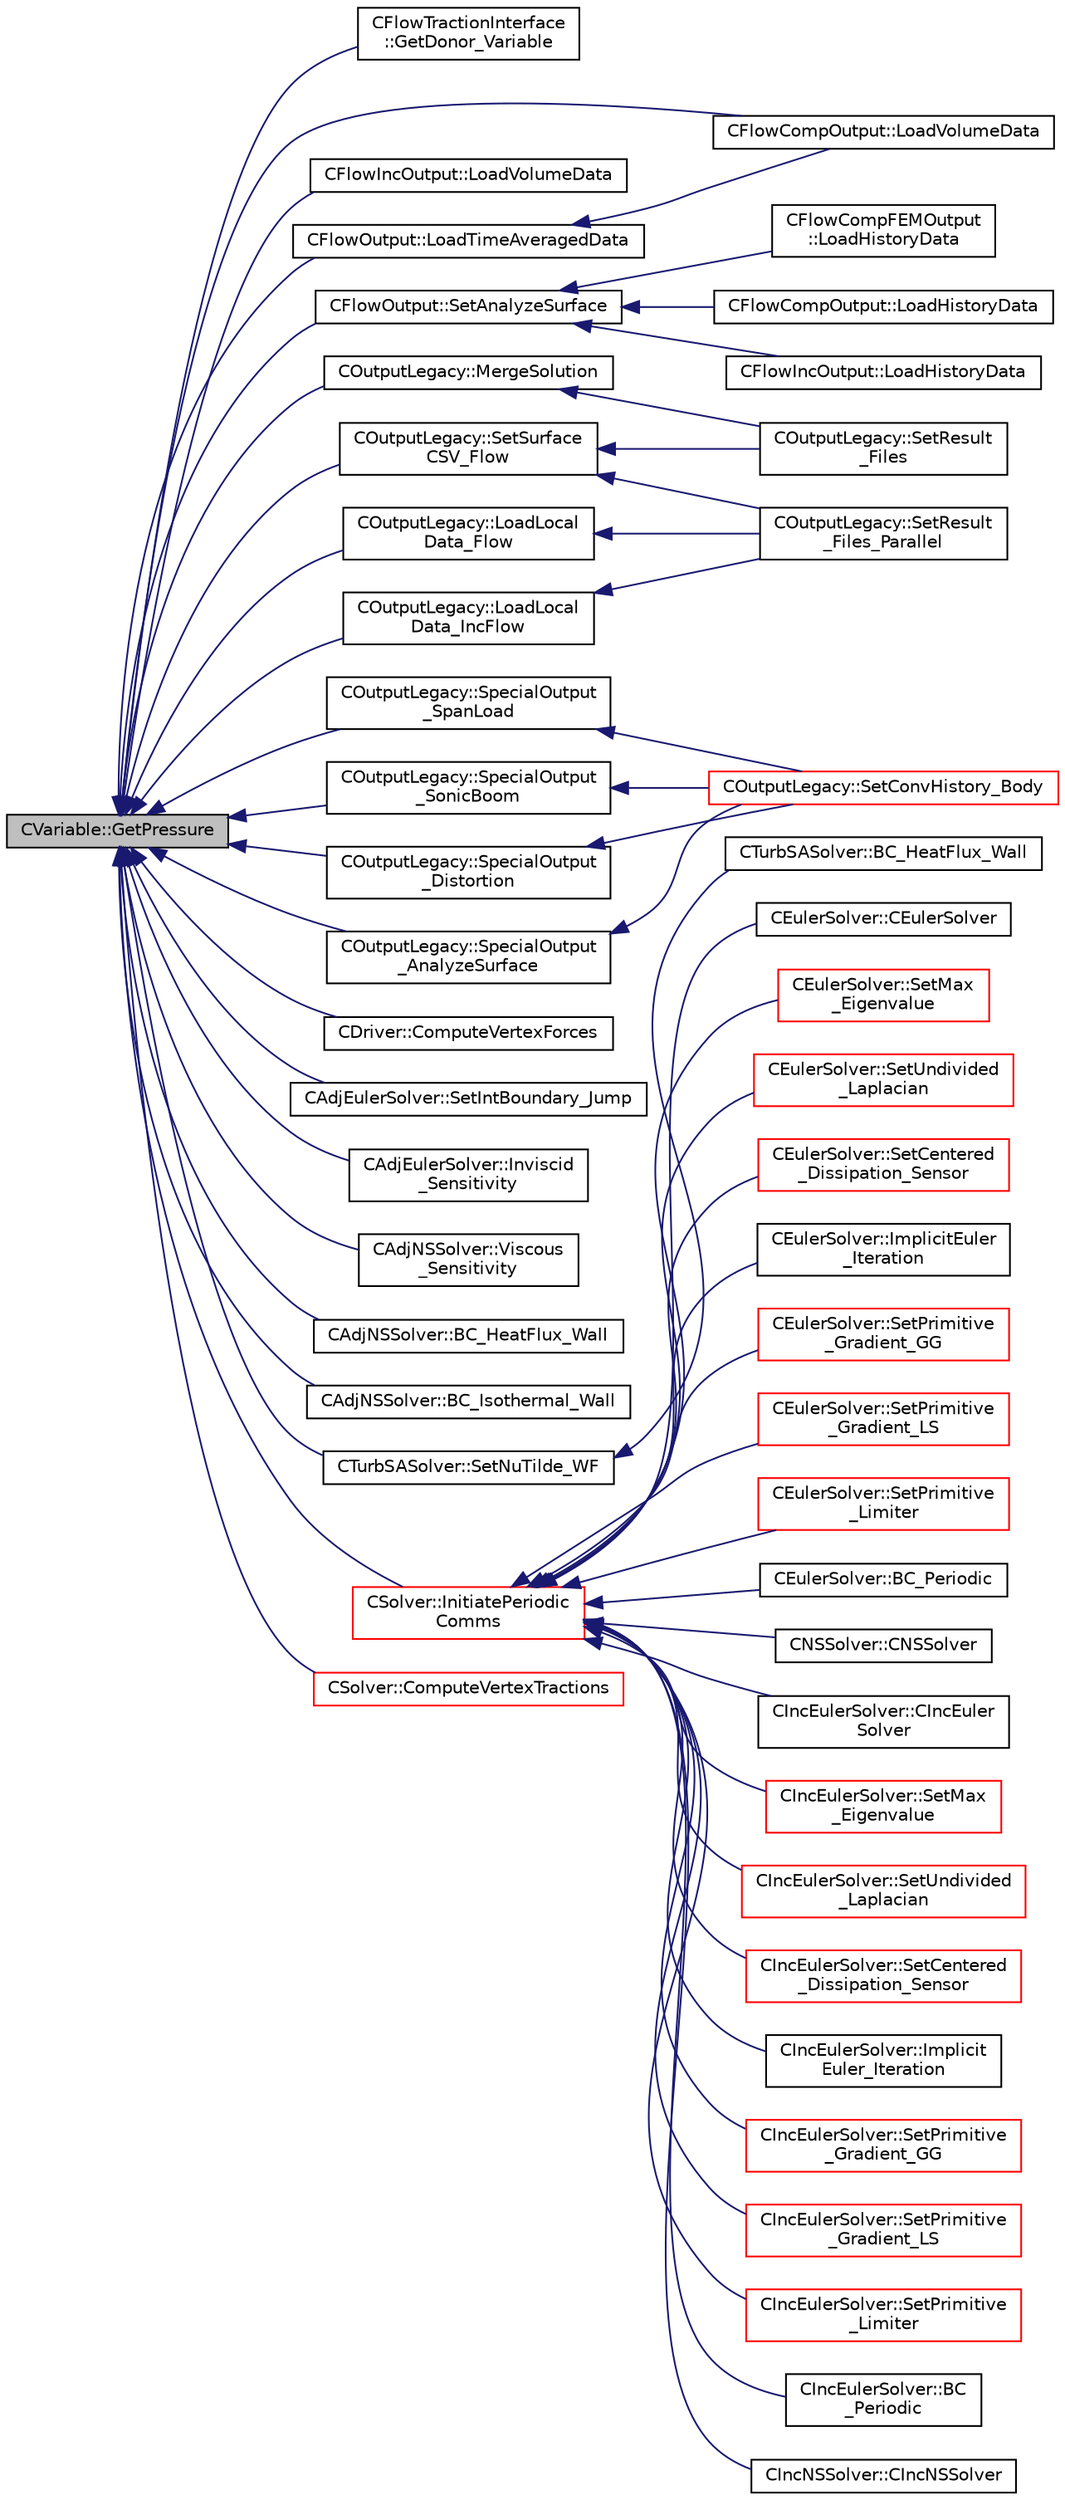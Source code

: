 digraph "CVariable::GetPressure"
{
  edge [fontname="Helvetica",fontsize="10",labelfontname="Helvetica",labelfontsize="10"];
  node [fontname="Helvetica",fontsize="10",shape=record];
  rankdir="LR";
  Node1893 [label="CVariable::GetPressure",height=0.2,width=0.4,color="black", fillcolor="grey75", style="filled", fontcolor="black"];
  Node1893 -> Node1894 [dir="back",color="midnightblue",fontsize="10",style="solid",fontname="Helvetica"];
  Node1894 [label="CFlowTractionInterface\l::GetDonor_Variable",height=0.2,width=0.4,color="black", fillcolor="white", style="filled",URL="$class_c_flow_traction_interface.html#a7c3fc88326404bd3570286e722429fbc",tooltip="Retrieve the variable that will be sent from donor mesh to target mesh. "];
  Node1893 -> Node1895 [dir="back",color="midnightblue",fontsize="10",style="solid",fontname="Helvetica"];
  Node1895 [label="CFlowCompOutput::LoadVolumeData",height=0.2,width=0.4,color="black", fillcolor="white", style="filled",URL="$class_c_flow_comp_output.html#a4dbb2657e6ea72800af13ddf08789276",tooltip="Set the values of the volume output fields for a point. "];
  Node1893 -> Node1896 [dir="back",color="midnightblue",fontsize="10",style="solid",fontname="Helvetica"];
  Node1896 [label="CFlowIncOutput::LoadVolumeData",height=0.2,width=0.4,color="black", fillcolor="white", style="filled",URL="$class_c_flow_inc_output.html#a72e2584bbcbcf7e3a94dae5344953f08",tooltip="Set the values of the volume output fields for a point. "];
  Node1893 -> Node1897 [dir="back",color="midnightblue",fontsize="10",style="solid",fontname="Helvetica"];
  Node1897 [label="CFlowOutput::SetAnalyzeSurface",height=0.2,width=0.4,color="black", fillcolor="white", style="filled",URL="$class_c_flow_output.html#a3fce259b2fe0a624a311ef889f9ab36c",tooltip="Set flow surface output field values. "];
  Node1897 -> Node1898 [dir="back",color="midnightblue",fontsize="10",style="solid",fontname="Helvetica"];
  Node1898 [label="CFlowCompFEMOutput\l::LoadHistoryData",height=0.2,width=0.4,color="black", fillcolor="white", style="filled",URL="$class_c_flow_comp_f_e_m_output.html#a0a4561b8ab0dffd1052f884062fd9710",tooltip="Load the history output field values. "];
  Node1897 -> Node1899 [dir="back",color="midnightblue",fontsize="10",style="solid",fontname="Helvetica"];
  Node1899 [label="CFlowCompOutput::LoadHistoryData",height=0.2,width=0.4,color="black", fillcolor="white", style="filled",URL="$class_c_flow_comp_output.html#a393cb19a691990ee6e88f844eccc79ed",tooltip="Load the history output field values. "];
  Node1897 -> Node1900 [dir="back",color="midnightblue",fontsize="10",style="solid",fontname="Helvetica"];
  Node1900 [label="CFlowIncOutput::LoadHistoryData",height=0.2,width=0.4,color="black", fillcolor="white", style="filled",URL="$class_c_flow_inc_output.html#a466112efa2e3a89cdd2456701a0480b5",tooltip="Load the history output field values. "];
  Node1893 -> Node1901 [dir="back",color="midnightblue",fontsize="10",style="solid",fontname="Helvetica"];
  Node1901 [label="CFlowOutput::LoadTimeAveragedData",height=0.2,width=0.4,color="black", fillcolor="white", style="filled",URL="$class_c_flow_output.html#a06e1e2ea379be0a263729736b2108d7c",tooltip="Load the time averaged output fields. "];
  Node1901 -> Node1895 [dir="back",color="midnightblue",fontsize="10",style="solid",fontname="Helvetica"];
  Node1893 -> Node1902 [dir="back",color="midnightblue",fontsize="10",style="solid",fontname="Helvetica"];
  Node1902 [label="COutputLegacy::SetSurface\lCSV_Flow",height=0.2,width=0.4,color="black", fillcolor="white", style="filled",URL="$class_c_output_legacy.html#a65b3ab316365014ae51d9260c26ea91d",tooltip="Create and write the file with the flow coefficient on the surface. "];
  Node1902 -> Node1903 [dir="back",color="midnightblue",fontsize="10",style="solid",fontname="Helvetica"];
  Node1903 [label="COutputLegacy::SetResult\l_Files",height=0.2,width=0.4,color="black", fillcolor="white", style="filled",URL="$class_c_output_legacy.html#aa817439538e8cf82f82acbfa0bf7e735",tooltip="Writes and organizes the all the output files, except the history one, for serial computations..."];
  Node1902 -> Node1904 [dir="back",color="midnightblue",fontsize="10",style="solid",fontname="Helvetica"];
  Node1904 [label="COutputLegacy::SetResult\l_Files_Parallel",height=0.2,width=0.4,color="black", fillcolor="white", style="filled",URL="$class_c_output_legacy.html#a9e7832982d8237df4df455b027fd203b",tooltip="Writes and organizes the all the output files, except the history one, for parallel computations..."];
  Node1893 -> Node1905 [dir="back",color="midnightblue",fontsize="10",style="solid",fontname="Helvetica"];
  Node1905 [label="COutputLegacy::MergeSolution",height=0.2,width=0.4,color="black", fillcolor="white", style="filled",URL="$class_c_output_legacy.html#af30cc9d6a1d32da2af7043901a5914cf",tooltip="Merge the solution into a data structure used for output file writing. "];
  Node1905 -> Node1903 [dir="back",color="midnightblue",fontsize="10",style="solid",fontname="Helvetica"];
  Node1893 -> Node1906 [dir="back",color="midnightblue",fontsize="10",style="solid",fontname="Helvetica"];
  Node1906 [label="COutputLegacy::SpecialOutput\l_SpanLoad",height=0.2,width=0.4,color="black", fillcolor="white", style="filled",URL="$class_c_output_legacy.html#a8772390855e98cb1b90e6b835d2532de",tooltip="Writes forces at different sections. "];
  Node1906 -> Node1907 [dir="back",color="midnightblue",fontsize="10",style="solid",fontname="Helvetica"];
  Node1907 [label="COutputLegacy::SetConvHistory_Body",height=0.2,width=0.4,color="red", fillcolor="white", style="filled",URL="$class_c_output_legacy.html#a217cc0d778a3828499189a9debee47c6",tooltip="Write the history file and the convergence on the screen for serial computations. ..."];
  Node1893 -> Node1913 [dir="back",color="midnightblue",fontsize="10",style="solid",fontname="Helvetica"];
  Node1913 [label="COutputLegacy::SpecialOutput\l_SonicBoom",height=0.2,width=0.4,color="black", fillcolor="white", style="filled",URL="$class_c_output_legacy.html#a7715a86b070f2dcadd358250e470dac2",tooltip="Writes equivalent area. "];
  Node1913 -> Node1907 [dir="back",color="midnightblue",fontsize="10",style="solid",fontname="Helvetica"];
  Node1893 -> Node1914 [dir="back",color="midnightblue",fontsize="10",style="solid",fontname="Helvetica"];
  Node1914 [label="COutputLegacy::SpecialOutput\l_Distortion",height=0.2,width=0.4,color="black", fillcolor="white", style="filled",URL="$class_c_output_legacy.html#ae4824d60ecd7d71e592f259e8824e0ae",tooltip="Create and write the file with the flow coefficient on the surface. "];
  Node1914 -> Node1907 [dir="back",color="midnightblue",fontsize="10",style="solid",fontname="Helvetica"];
  Node1893 -> Node1915 [dir="back",color="midnightblue",fontsize="10",style="solid",fontname="Helvetica"];
  Node1915 [label="COutputLegacy::LoadLocal\lData_Flow",height=0.2,width=0.4,color="black", fillcolor="white", style="filled",URL="$class_c_output_legacy.html#a83e5de863b29fe3a222074d93d696d57",tooltip="Load the desired solution data into a structure used for parallel reordering and output file writing ..."];
  Node1915 -> Node1904 [dir="back",color="midnightblue",fontsize="10",style="solid",fontname="Helvetica"];
  Node1893 -> Node1916 [dir="back",color="midnightblue",fontsize="10",style="solid",fontname="Helvetica"];
  Node1916 [label="COutputLegacy::LoadLocal\lData_IncFlow",height=0.2,width=0.4,color="black", fillcolor="white", style="filled",URL="$class_c_output_legacy.html#a2d955089c8894a2eb795970f06e7900d",tooltip="Load the desired solution data into a structure used for parallel reordering and output file writing ..."];
  Node1916 -> Node1904 [dir="back",color="midnightblue",fontsize="10",style="solid",fontname="Helvetica"];
  Node1893 -> Node1917 [dir="back",color="midnightblue",fontsize="10",style="solid",fontname="Helvetica"];
  Node1917 [label="COutputLegacy::SpecialOutput\l_AnalyzeSurface",height=0.2,width=0.4,color="black", fillcolor="white", style="filled",URL="$class_c_output_legacy.html#ae5bab3f07ff9b9d1434626add0d4d332",tooltip="Writes one dimensional output. "];
  Node1917 -> Node1907 [dir="back",color="midnightblue",fontsize="10",style="solid",fontname="Helvetica"];
  Node1893 -> Node1918 [dir="back",color="midnightblue",fontsize="10",style="solid",fontname="Helvetica"];
  Node1918 [label="CDriver::ComputeVertexForces",height=0.2,width=0.4,color="black", fillcolor="white", style="filled",URL="$class_c_driver.html#a062981b2eee546849e09f0057042c1a3",tooltip="Compute the total force (pressure and shear stress) at a vertex on a specified marker (3 components)..."];
  Node1893 -> Node1919 [dir="back",color="midnightblue",fontsize="10",style="solid",fontname="Helvetica"];
  Node1919 [label="CAdjEulerSolver::SetIntBoundary_Jump",height=0.2,width=0.4,color="black", fillcolor="white", style="filled",URL="$class_c_adj_euler_solver.html#ab53f11b1472261d979780ca69dcc2a63",tooltip="Compute the jump for the interior boundary problem. "];
  Node1893 -> Node1920 [dir="back",color="midnightblue",fontsize="10",style="solid",fontname="Helvetica"];
  Node1920 [label="CAdjEulerSolver::Inviscid\l_Sensitivity",height=0.2,width=0.4,color="black", fillcolor="white", style="filled",URL="$class_c_adj_euler_solver.html#a35fcc75148b249c56e3625ba23196856",tooltip="Compute the inviscid sensitivity of the functional. "];
  Node1893 -> Node1921 [dir="back",color="midnightblue",fontsize="10",style="solid",fontname="Helvetica"];
  Node1921 [label="CAdjNSSolver::Viscous\l_Sensitivity",height=0.2,width=0.4,color="black", fillcolor="white", style="filled",URL="$class_c_adj_n_s_solver.html#ab05613f9de871991f55c2e1f12eac8dd",tooltip="Compute the viscous sensitivity of the functional. "];
  Node1893 -> Node1922 [dir="back",color="midnightblue",fontsize="10",style="solid",fontname="Helvetica"];
  Node1922 [label="CAdjNSSolver::BC_HeatFlux_Wall",height=0.2,width=0.4,color="black", fillcolor="white", style="filled",URL="$class_c_adj_n_s_solver.html#a1a251c98efda4a84d7cd7751cc032113",tooltip="Impose via the residual or brute force the Navier-Stokes adjoint boundary condition (heat flux)..."];
  Node1893 -> Node1923 [dir="back",color="midnightblue",fontsize="10",style="solid",fontname="Helvetica"];
  Node1923 [label="CAdjNSSolver::BC_Isothermal_Wall",height=0.2,width=0.4,color="black", fillcolor="white", style="filled",URL="$class_c_adj_n_s_solver.html#a20cd2fa256386da7791e11f40b701003",tooltip="Impose via the residual or brute force the Navier-Stokes adjoint boundary condition (heat flux)..."];
  Node1893 -> Node1924 [dir="back",color="midnightblue",fontsize="10",style="solid",fontname="Helvetica"];
  Node1924 [label="CTurbSASolver::SetNuTilde_WF",height=0.2,width=0.4,color="black", fillcolor="white", style="filled",URL="$class_c_turb_s_a_solver.html#a939bd9305ddd11a3079a9987bd832a5d",tooltip="Compute nu tilde from the wall functions. "];
  Node1924 -> Node1925 [dir="back",color="midnightblue",fontsize="10",style="solid",fontname="Helvetica"];
  Node1925 [label="CTurbSASolver::BC_HeatFlux_Wall",height=0.2,width=0.4,color="black", fillcolor="white", style="filled",URL="$class_c_turb_s_a_solver.html#a19089784668fa7ece2bd0400405f0a47",tooltip="Impose the Navier-Stokes wall boundary condition. "];
  Node1893 -> Node1926 [dir="back",color="midnightblue",fontsize="10",style="solid",fontname="Helvetica"];
  Node1926 [label="CSolver::InitiatePeriodic\lComms",height=0.2,width=0.4,color="red", fillcolor="white", style="filled",URL="$class_c_solver.html#aab8e1cac165d11ef85d9dd5588b3ea03",tooltip="Routine to load a solver quantity into the data structures for MPI periodic communication and to laun..."];
  Node1926 -> Node1927 [dir="back",color="midnightblue",fontsize="10",style="solid",fontname="Helvetica"];
  Node1927 [label="CEulerSolver::CEulerSolver",height=0.2,width=0.4,color="black", fillcolor="white", style="filled",URL="$class_c_euler_solver.html#ae1e74218b4e943111b100d7ddcbd4db9"];
  Node1926 -> Node1928 [dir="back",color="midnightblue",fontsize="10",style="solid",fontname="Helvetica"];
  Node1928 [label="CEulerSolver::SetMax\l_Eigenvalue",height=0.2,width=0.4,color="red", fillcolor="white", style="filled",URL="$class_c_euler_solver.html#a76f7fdf349ae41c6f0cf4df82b571fb1",tooltip="Compute the max eigenvalue. "];
  Node1926 -> Node1931 [dir="back",color="midnightblue",fontsize="10",style="solid",fontname="Helvetica"];
  Node1931 [label="CEulerSolver::SetUndivided\l_Laplacian",height=0.2,width=0.4,color="red", fillcolor="white", style="filled",URL="$class_c_euler_solver.html#adc7c82a25b8be22b16b5452c1992744f",tooltip="Compute the undivided laplacian for the solution, except the energy equation. "];
  Node1926 -> Node1932 [dir="back",color="midnightblue",fontsize="10",style="solid",fontname="Helvetica"];
  Node1932 [label="CEulerSolver::SetCentered\l_Dissipation_Sensor",height=0.2,width=0.4,color="red", fillcolor="white", style="filled",URL="$class_c_euler_solver.html#a2f4e3619ae65c63cbda1ef2098441ab4",tooltip="Compute a pressure sensor switch. "];
  Node1926 -> Node1933 [dir="back",color="midnightblue",fontsize="10",style="solid",fontname="Helvetica"];
  Node1933 [label="CEulerSolver::ImplicitEuler\l_Iteration",height=0.2,width=0.4,color="black", fillcolor="white", style="filled",URL="$class_c_euler_solver.html#a4e8277fc44dc97c8d73fbe3347204372",tooltip="Update the solution using an implicit Euler scheme. "];
  Node1926 -> Node1934 [dir="back",color="midnightblue",fontsize="10",style="solid",fontname="Helvetica"];
  Node1934 [label="CEulerSolver::SetPrimitive\l_Gradient_GG",height=0.2,width=0.4,color="red", fillcolor="white", style="filled",URL="$class_c_euler_solver.html#a74fb3b502b83371fcf0728ec546e039b",tooltip="Compute the gradient of the primitive variables using Green-Gauss method, and stores the result in th..."];
  Node1926 -> Node1935 [dir="back",color="midnightblue",fontsize="10",style="solid",fontname="Helvetica"];
  Node1935 [label="CEulerSolver::SetPrimitive\l_Gradient_LS",height=0.2,width=0.4,color="red", fillcolor="white", style="filled",URL="$class_c_euler_solver.html#a734d5bd064215fb722477f39993155d4",tooltip="Compute the gradient of the primitive variables using a Least-Squares method, and stores the result i..."];
  Node1926 -> Node1936 [dir="back",color="midnightblue",fontsize="10",style="solid",fontname="Helvetica"];
  Node1936 [label="CEulerSolver::SetPrimitive\l_Limiter",height=0.2,width=0.4,color="red", fillcolor="white", style="filled",URL="$class_c_euler_solver.html#a43004a7f0fad7a6d1f435144710bf13e",tooltip="Compute the limiter of the primitive variables. "];
  Node1926 -> Node1937 [dir="back",color="midnightblue",fontsize="10",style="solid",fontname="Helvetica"];
  Node1937 [label="CEulerSolver::BC_Periodic",height=0.2,width=0.4,color="black", fillcolor="white", style="filled",URL="$class_c_euler_solver.html#a9bd458698ede3dffd1b4d1f974f39b03",tooltip="Impose a periodic boundary condition by summing contributions from the complete control volume..."];
  Node1926 -> Node1938 [dir="back",color="midnightblue",fontsize="10",style="solid",fontname="Helvetica"];
  Node1938 [label="CNSSolver::CNSSolver",height=0.2,width=0.4,color="black", fillcolor="white", style="filled",URL="$class_c_n_s_solver.html#a2a8ad49c42b4546696e631cf44b7788b"];
  Node1926 -> Node1939 [dir="back",color="midnightblue",fontsize="10",style="solid",fontname="Helvetica"];
  Node1939 [label="CIncEulerSolver::CIncEuler\lSolver",height=0.2,width=0.4,color="black", fillcolor="white", style="filled",URL="$class_c_inc_euler_solver.html#a91f644b8f9a00215bac5bcd31dfc06d8"];
  Node1926 -> Node1940 [dir="back",color="midnightblue",fontsize="10",style="solid",fontname="Helvetica"];
  Node1940 [label="CIncEulerSolver::SetMax\l_Eigenvalue",height=0.2,width=0.4,color="red", fillcolor="white", style="filled",URL="$class_c_inc_euler_solver.html#ab804c5648aa5dd71ea12a57997167984",tooltip="Compute the max eigenvalue. "];
  Node1926 -> Node1943 [dir="back",color="midnightblue",fontsize="10",style="solid",fontname="Helvetica"];
  Node1943 [label="CIncEulerSolver::SetUndivided\l_Laplacian",height=0.2,width=0.4,color="red", fillcolor="white", style="filled",URL="$class_c_inc_euler_solver.html#a8b5d7772432b9759213892a50621c329",tooltip="Compute the undivided laplacian for the solution, except the energy equation. "];
  Node1926 -> Node1944 [dir="back",color="midnightblue",fontsize="10",style="solid",fontname="Helvetica"];
  Node1944 [label="CIncEulerSolver::SetCentered\l_Dissipation_Sensor",height=0.2,width=0.4,color="red", fillcolor="white", style="filled",URL="$class_c_inc_euler_solver.html#a2323a0e322236c24668be8750dbaf237",tooltip="Compute a pressure sensor switch. "];
  Node1926 -> Node1945 [dir="back",color="midnightblue",fontsize="10",style="solid",fontname="Helvetica"];
  Node1945 [label="CIncEulerSolver::Implicit\lEuler_Iteration",height=0.2,width=0.4,color="black", fillcolor="white", style="filled",URL="$class_c_inc_euler_solver.html#ad84dd4225bb9d158c52b26e2f30f6fa7",tooltip="Update the solution using an implicit Euler scheme. "];
  Node1926 -> Node1946 [dir="back",color="midnightblue",fontsize="10",style="solid",fontname="Helvetica"];
  Node1946 [label="CIncEulerSolver::SetPrimitive\l_Gradient_GG",height=0.2,width=0.4,color="red", fillcolor="white", style="filled",URL="$class_c_inc_euler_solver.html#a856a6db100c40b9c3df557d1dfe72c2b",tooltip="Compute the gradient of the primitive variables using Green-Gauss method, and stores the result in th..."];
  Node1926 -> Node1947 [dir="back",color="midnightblue",fontsize="10",style="solid",fontname="Helvetica"];
  Node1947 [label="CIncEulerSolver::SetPrimitive\l_Gradient_LS",height=0.2,width=0.4,color="red", fillcolor="white", style="filled",URL="$class_c_inc_euler_solver.html#a3e3355cbeb9d265f4073cca113b9d46e",tooltip="Compute the gradient of the primitive variables using a Least-Squares method, and stores the result i..."];
  Node1926 -> Node1948 [dir="back",color="midnightblue",fontsize="10",style="solid",fontname="Helvetica"];
  Node1948 [label="CIncEulerSolver::SetPrimitive\l_Limiter",height=0.2,width=0.4,color="red", fillcolor="white", style="filled",URL="$class_c_inc_euler_solver.html#a00bd56828c4e41ec3ff1e8753cb320ec",tooltip="Compute the limiter of the primitive variables. "];
  Node1926 -> Node1949 [dir="back",color="midnightblue",fontsize="10",style="solid",fontname="Helvetica"];
  Node1949 [label="CIncEulerSolver::BC\l_Periodic",height=0.2,width=0.4,color="black", fillcolor="white", style="filled",URL="$class_c_inc_euler_solver.html#a994af5dbe296f8a1873e416c3b2fc2a7",tooltip="Impose a periodic boundary condition by summing contributions from the complete control volume..."];
  Node1926 -> Node1950 [dir="back",color="midnightblue",fontsize="10",style="solid",fontname="Helvetica"];
  Node1950 [label="CIncNSSolver::CIncNSSolver",height=0.2,width=0.4,color="black", fillcolor="white", style="filled",URL="$class_c_inc_n_s_solver.html#a82152ac7e91fb1c5c073d98a1f08e2aa"];
  Node1893 -> Node1964 [dir="back",color="midnightblue",fontsize="10",style="solid",fontname="Helvetica"];
  Node1964 [label="CSolver::ComputeVertexTractions",height=0.2,width=0.4,color="red", fillcolor="white", style="filled",URL="$class_c_solver.html#a062ffe8448e7cb0286cf3265d426ebe9",tooltip="Compute the tractions at the vertices. "];
}
